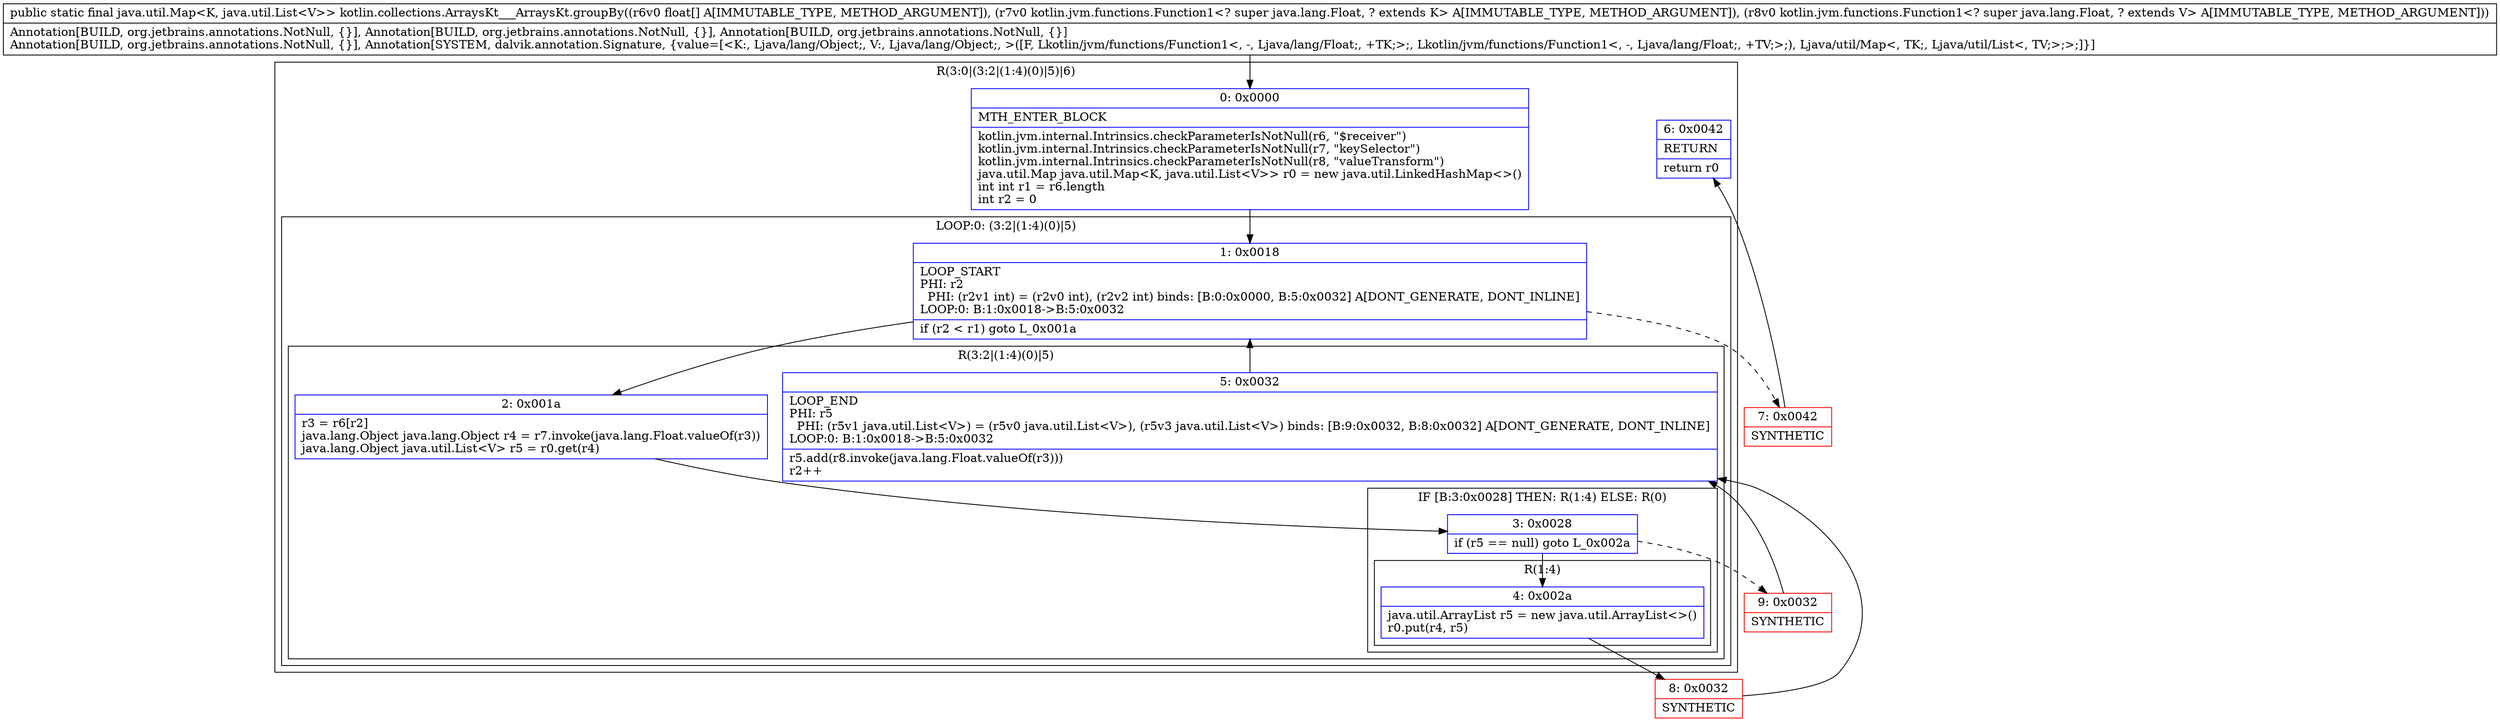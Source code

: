 digraph "CFG forkotlin.collections.ArraysKt___ArraysKt.groupBy([FLkotlin\/jvm\/functions\/Function1;Lkotlin\/jvm\/functions\/Function1;)Ljava\/util\/Map;" {
subgraph cluster_Region_2034599951 {
label = "R(3:0|(3:2|(1:4)(0)|5)|6)";
node [shape=record,color=blue];
Node_0 [shape=record,label="{0\:\ 0x0000|MTH_ENTER_BLOCK\l|kotlin.jvm.internal.Intrinsics.checkParameterIsNotNull(r6, \"$receiver\")\lkotlin.jvm.internal.Intrinsics.checkParameterIsNotNull(r7, \"keySelector\")\lkotlin.jvm.internal.Intrinsics.checkParameterIsNotNull(r8, \"valueTransform\")\ljava.util.Map java.util.Map\<K, java.util.List\<V\>\> r0 = new java.util.LinkedHashMap\<\>()\lint int r1 = r6.length\lint r2 = 0\l}"];
subgraph cluster_LoopRegion_1292778683 {
label = "LOOP:0: (3:2|(1:4)(0)|5)";
node [shape=record,color=blue];
Node_1 [shape=record,label="{1\:\ 0x0018|LOOP_START\lPHI: r2 \l  PHI: (r2v1 int) = (r2v0 int), (r2v2 int) binds: [B:0:0x0000, B:5:0x0032] A[DONT_GENERATE, DONT_INLINE]\lLOOP:0: B:1:0x0018\-\>B:5:0x0032\l|if (r2 \< r1) goto L_0x001a\l}"];
subgraph cluster_Region_1057757332 {
label = "R(3:2|(1:4)(0)|5)";
node [shape=record,color=blue];
Node_2 [shape=record,label="{2\:\ 0x001a|r3 = r6[r2]\ljava.lang.Object java.lang.Object r4 = r7.invoke(java.lang.Float.valueOf(r3))\ljava.lang.Object java.util.List\<V\> r5 = r0.get(r4)\l}"];
subgraph cluster_IfRegion_1019229300 {
label = "IF [B:3:0x0028] THEN: R(1:4) ELSE: R(0)";
node [shape=record,color=blue];
Node_3 [shape=record,label="{3\:\ 0x0028|if (r5 == null) goto L_0x002a\l}"];
subgraph cluster_Region_556977873 {
label = "R(1:4)";
node [shape=record,color=blue];
Node_4 [shape=record,label="{4\:\ 0x002a|java.util.ArrayList r5 = new java.util.ArrayList\<\>()\lr0.put(r4, r5)\l}"];
}
subgraph cluster_Region_1998731576 {
label = "R(0)";
node [shape=record,color=blue];
}
}
Node_5 [shape=record,label="{5\:\ 0x0032|LOOP_END\lPHI: r5 \l  PHI: (r5v1 java.util.List\<V\>) = (r5v0 java.util.List\<V\>), (r5v3 java.util.List\<V\>) binds: [B:9:0x0032, B:8:0x0032] A[DONT_GENERATE, DONT_INLINE]\lLOOP:0: B:1:0x0018\-\>B:5:0x0032\l|r5.add(r8.invoke(java.lang.Float.valueOf(r3)))\lr2++\l}"];
}
}
Node_6 [shape=record,label="{6\:\ 0x0042|RETURN\l|return r0\l}"];
}
Node_7 [shape=record,color=red,label="{7\:\ 0x0042|SYNTHETIC\l}"];
Node_8 [shape=record,color=red,label="{8\:\ 0x0032|SYNTHETIC\l}"];
Node_9 [shape=record,color=red,label="{9\:\ 0x0032|SYNTHETIC\l}"];
MethodNode[shape=record,label="{public static final java.util.Map\<K, java.util.List\<V\>\> kotlin.collections.ArraysKt___ArraysKt.groupBy((r6v0 float[] A[IMMUTABLE_TYPE, METHOD_ARGUMENT]), (r7v0 kotlin.jvm.functions.Function1\<? super java.lang.Float, ? extends K\> A[IMMUTABLE_TYPE, METHOD_ARGUMENT]), (r8v0 kotlin.jvm.functions.Function1\<? super java.lang.Float, ? extends V\> A[IMMUTABLE_TYPE, METHOD_ARGUMENT]))  | Annotation[BUILD, org.jetbrains.annotations.NotNull, \{\}], Annotation[BUILD, org.jetbrains.annotations.NotNull, \{\}], Annotation[BUILD, org.jetbrains.annotations.NotNull, \{\}]\lAnnotation[BUILD, org.jetbrains.annotations.NotNull, \{\}], Annotation[SYSTEM, dalvik.annotation.Signature, \{value=[\<K:, Ljava\/lang\/Object;, V:, Ljava\/lang\/Object;, \>([F, Lkotlin\/jvm\/functions\/Function1\<, \-, Ljava\/lang\/Float;, +TK;\>;, Lkotlin\/jvm\/functions\/Function1\<, \-, Ljava\/lang\/Float;, +TV;\>;), Ljava\/util\/Map\<, TK;, Ljava\/util\/List\<, TV;\>;\>;]\}]\l}"];
MethodNode -> Node_0;
Node_0 -> Node_1;
Node_1 -> Node_2;
Node_1 -> Node_7[style=dashed];
Node_2 -> Node_3;
Node_3 -> Node_4;
Node_3 -> Node_9[style=dashed];
Node_4 -> Node_8;
Node_5 -> Node_1;
Node_7 -> Node_6;
Node_8 -> Node_5;
Node_9 -> Node_5;
}

